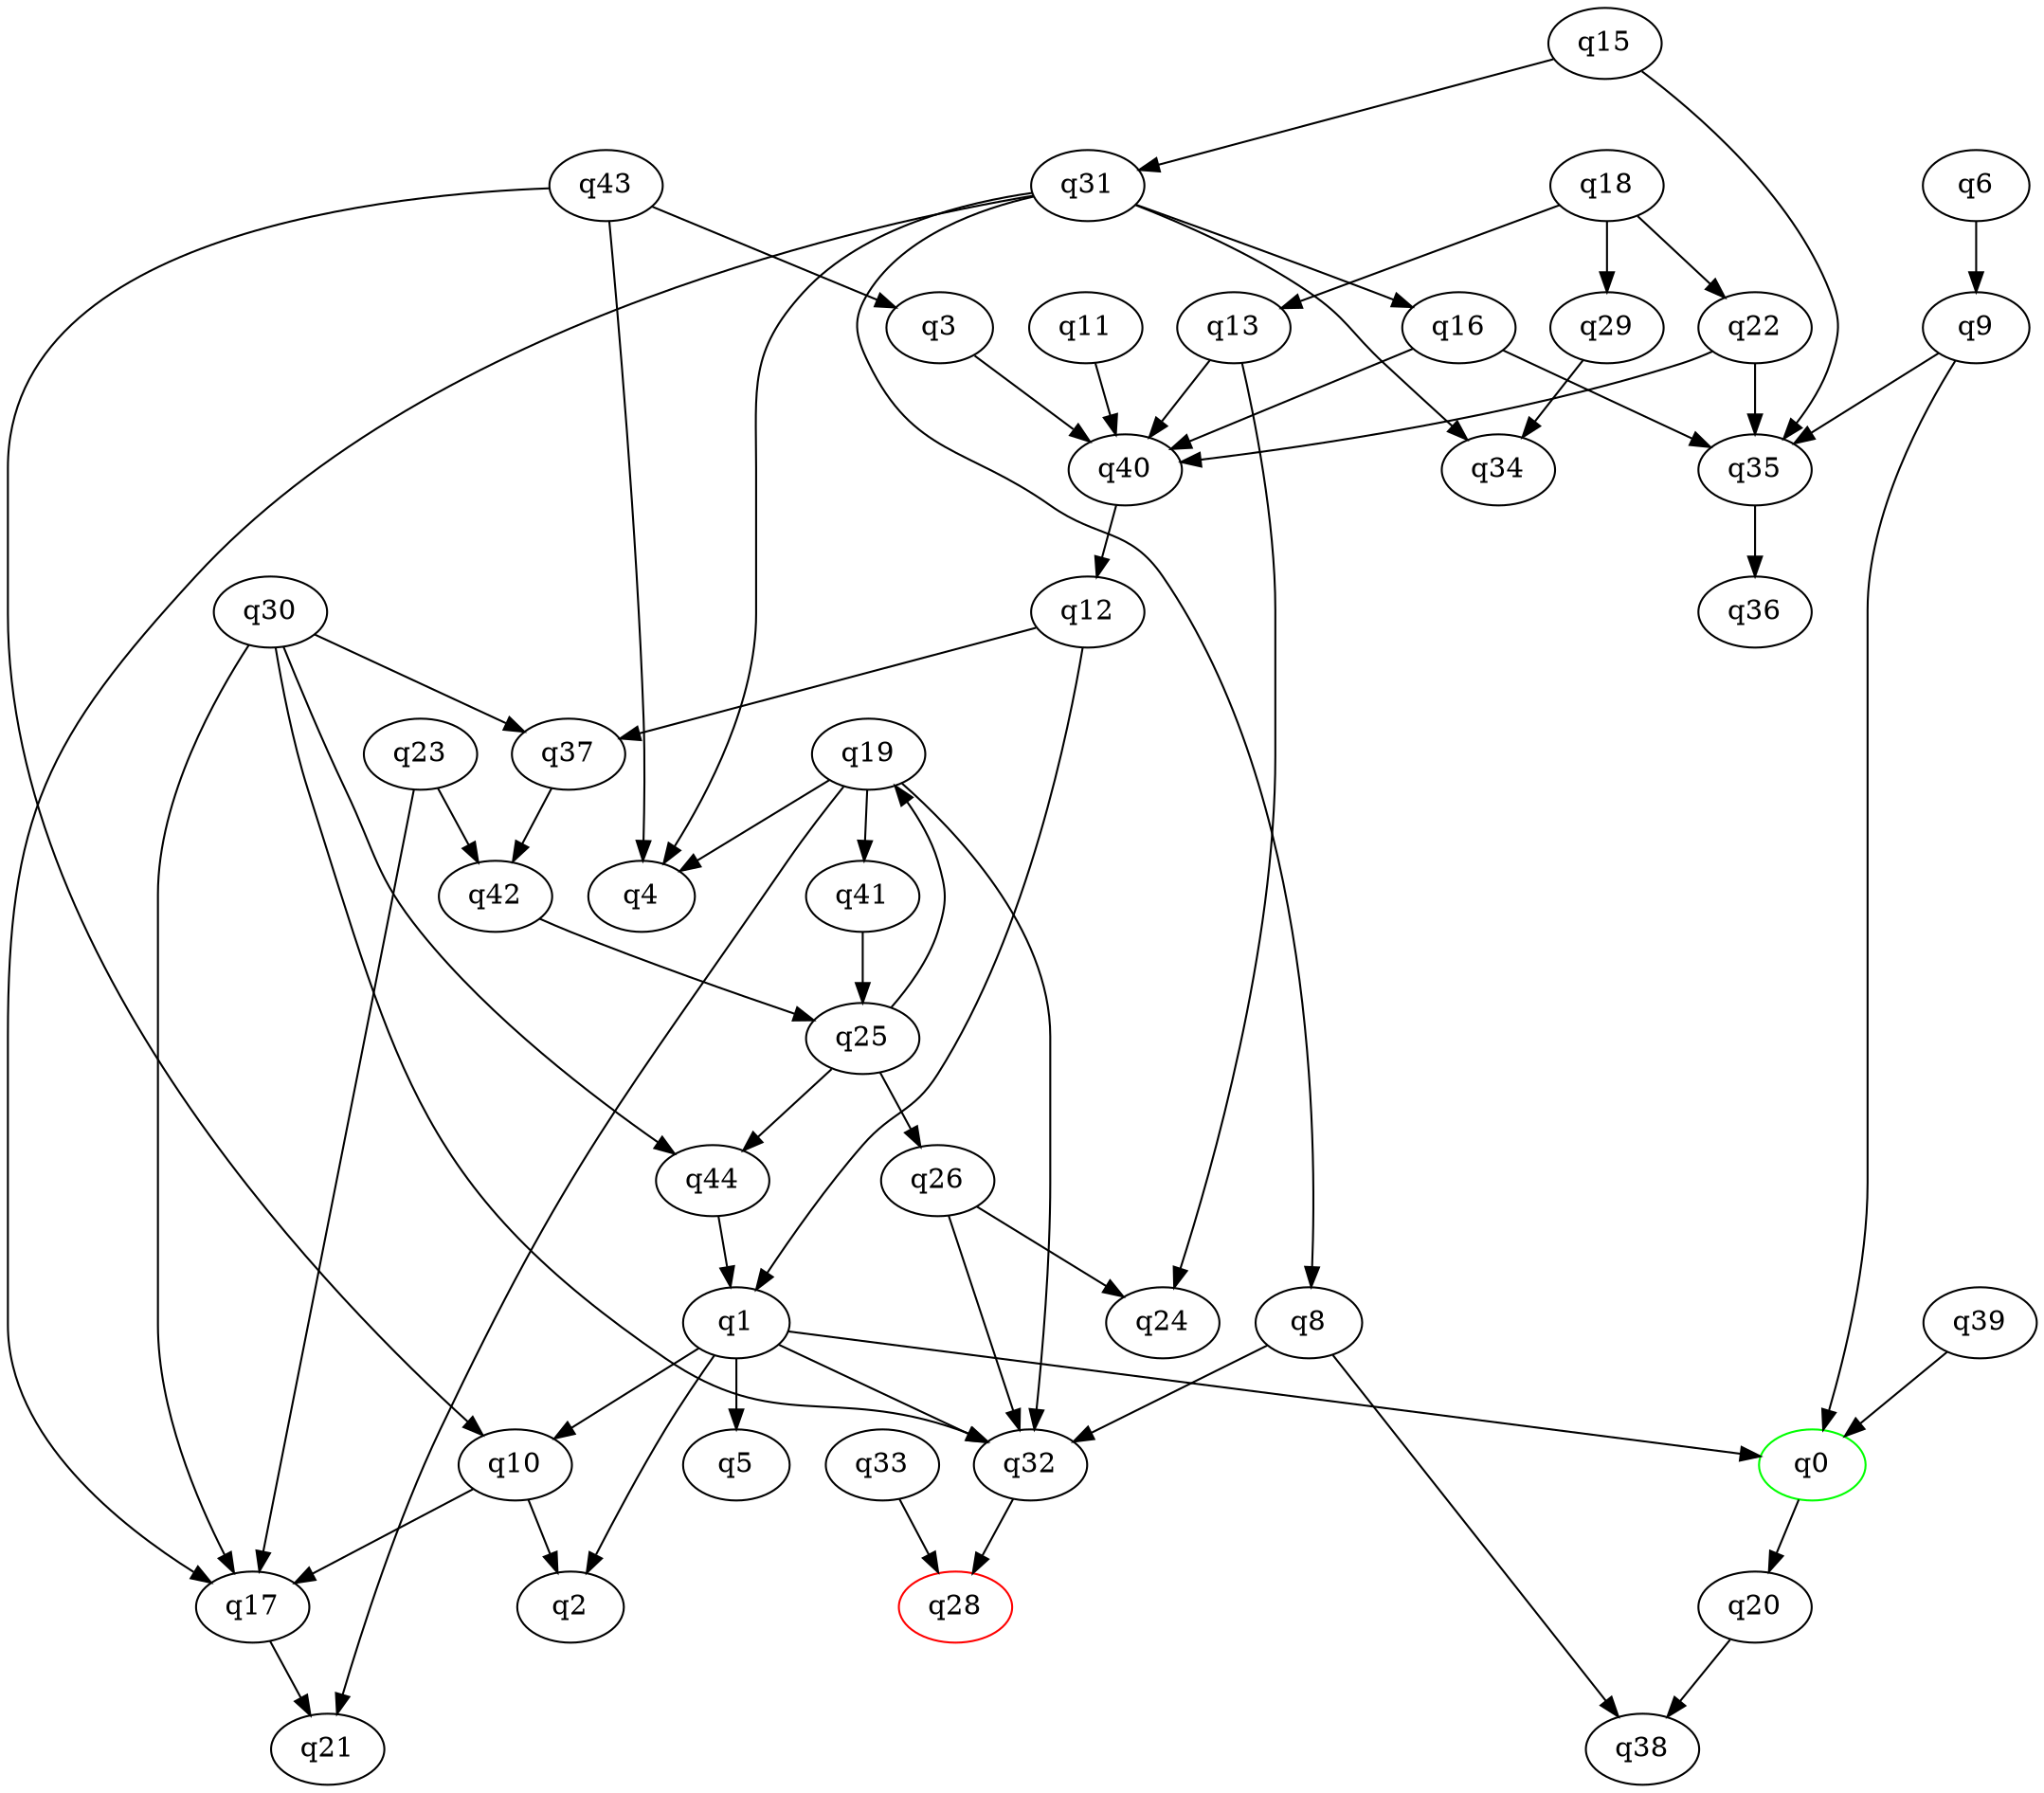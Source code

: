 digraph A{
q0 [initial=1,color=green];
q28 [final=1,color=red];
q0 -> q20;
q1 -> q0;
q1 -> q2;
q1 -> q5;
q1 -> q10;
q1 -> q32;
q3 -> q40;
q6 -> q9;
q8 -> q32;
q8 -> q38;
q9 -> q0;
q9 -> q35;
q10 -> q2;
q10 -> q17;
q11 -> q40;
q12 -> q1;
q12 -> q37;
q13 -> q24;
q13 -> q40;
q15 -> q31;
q15 -> q35;
q16 -> q35;
q16 -> q40;
q17 -> q21;
q18 -> q13;
q18 -> q22;
q18 -> q29;
q19 -> q4;
q19 -> q21;
q19 -> q32;
q19 -> q41;
q20 -> q38;
q22 -> q35;
q22 -> q40;
q23 -> q17;
q23 -> q42;
q25 -> q19;
q25 -> q26;
q25 -> q44;
q26 -> q24;
q26 -> q32;
q29 -> q34;
q30 -> q17;
q30 -> q32;
q30 -> q37;
q30 -> q44;
q31 -> q4;
q31 -> q8;
q31 -> q16;
q31 -> q17;
q31 -> q34;
q32 -> q28;
q33 -> q28;
q35 -> q36;
q37 -> q42;
q39 -> q0;
q40 -> q12;
q41 -> q25;
q42 -> q25;
q43 -> q3;
q43 -> q4;
q43 -> q10;
q44 -> q1;
}